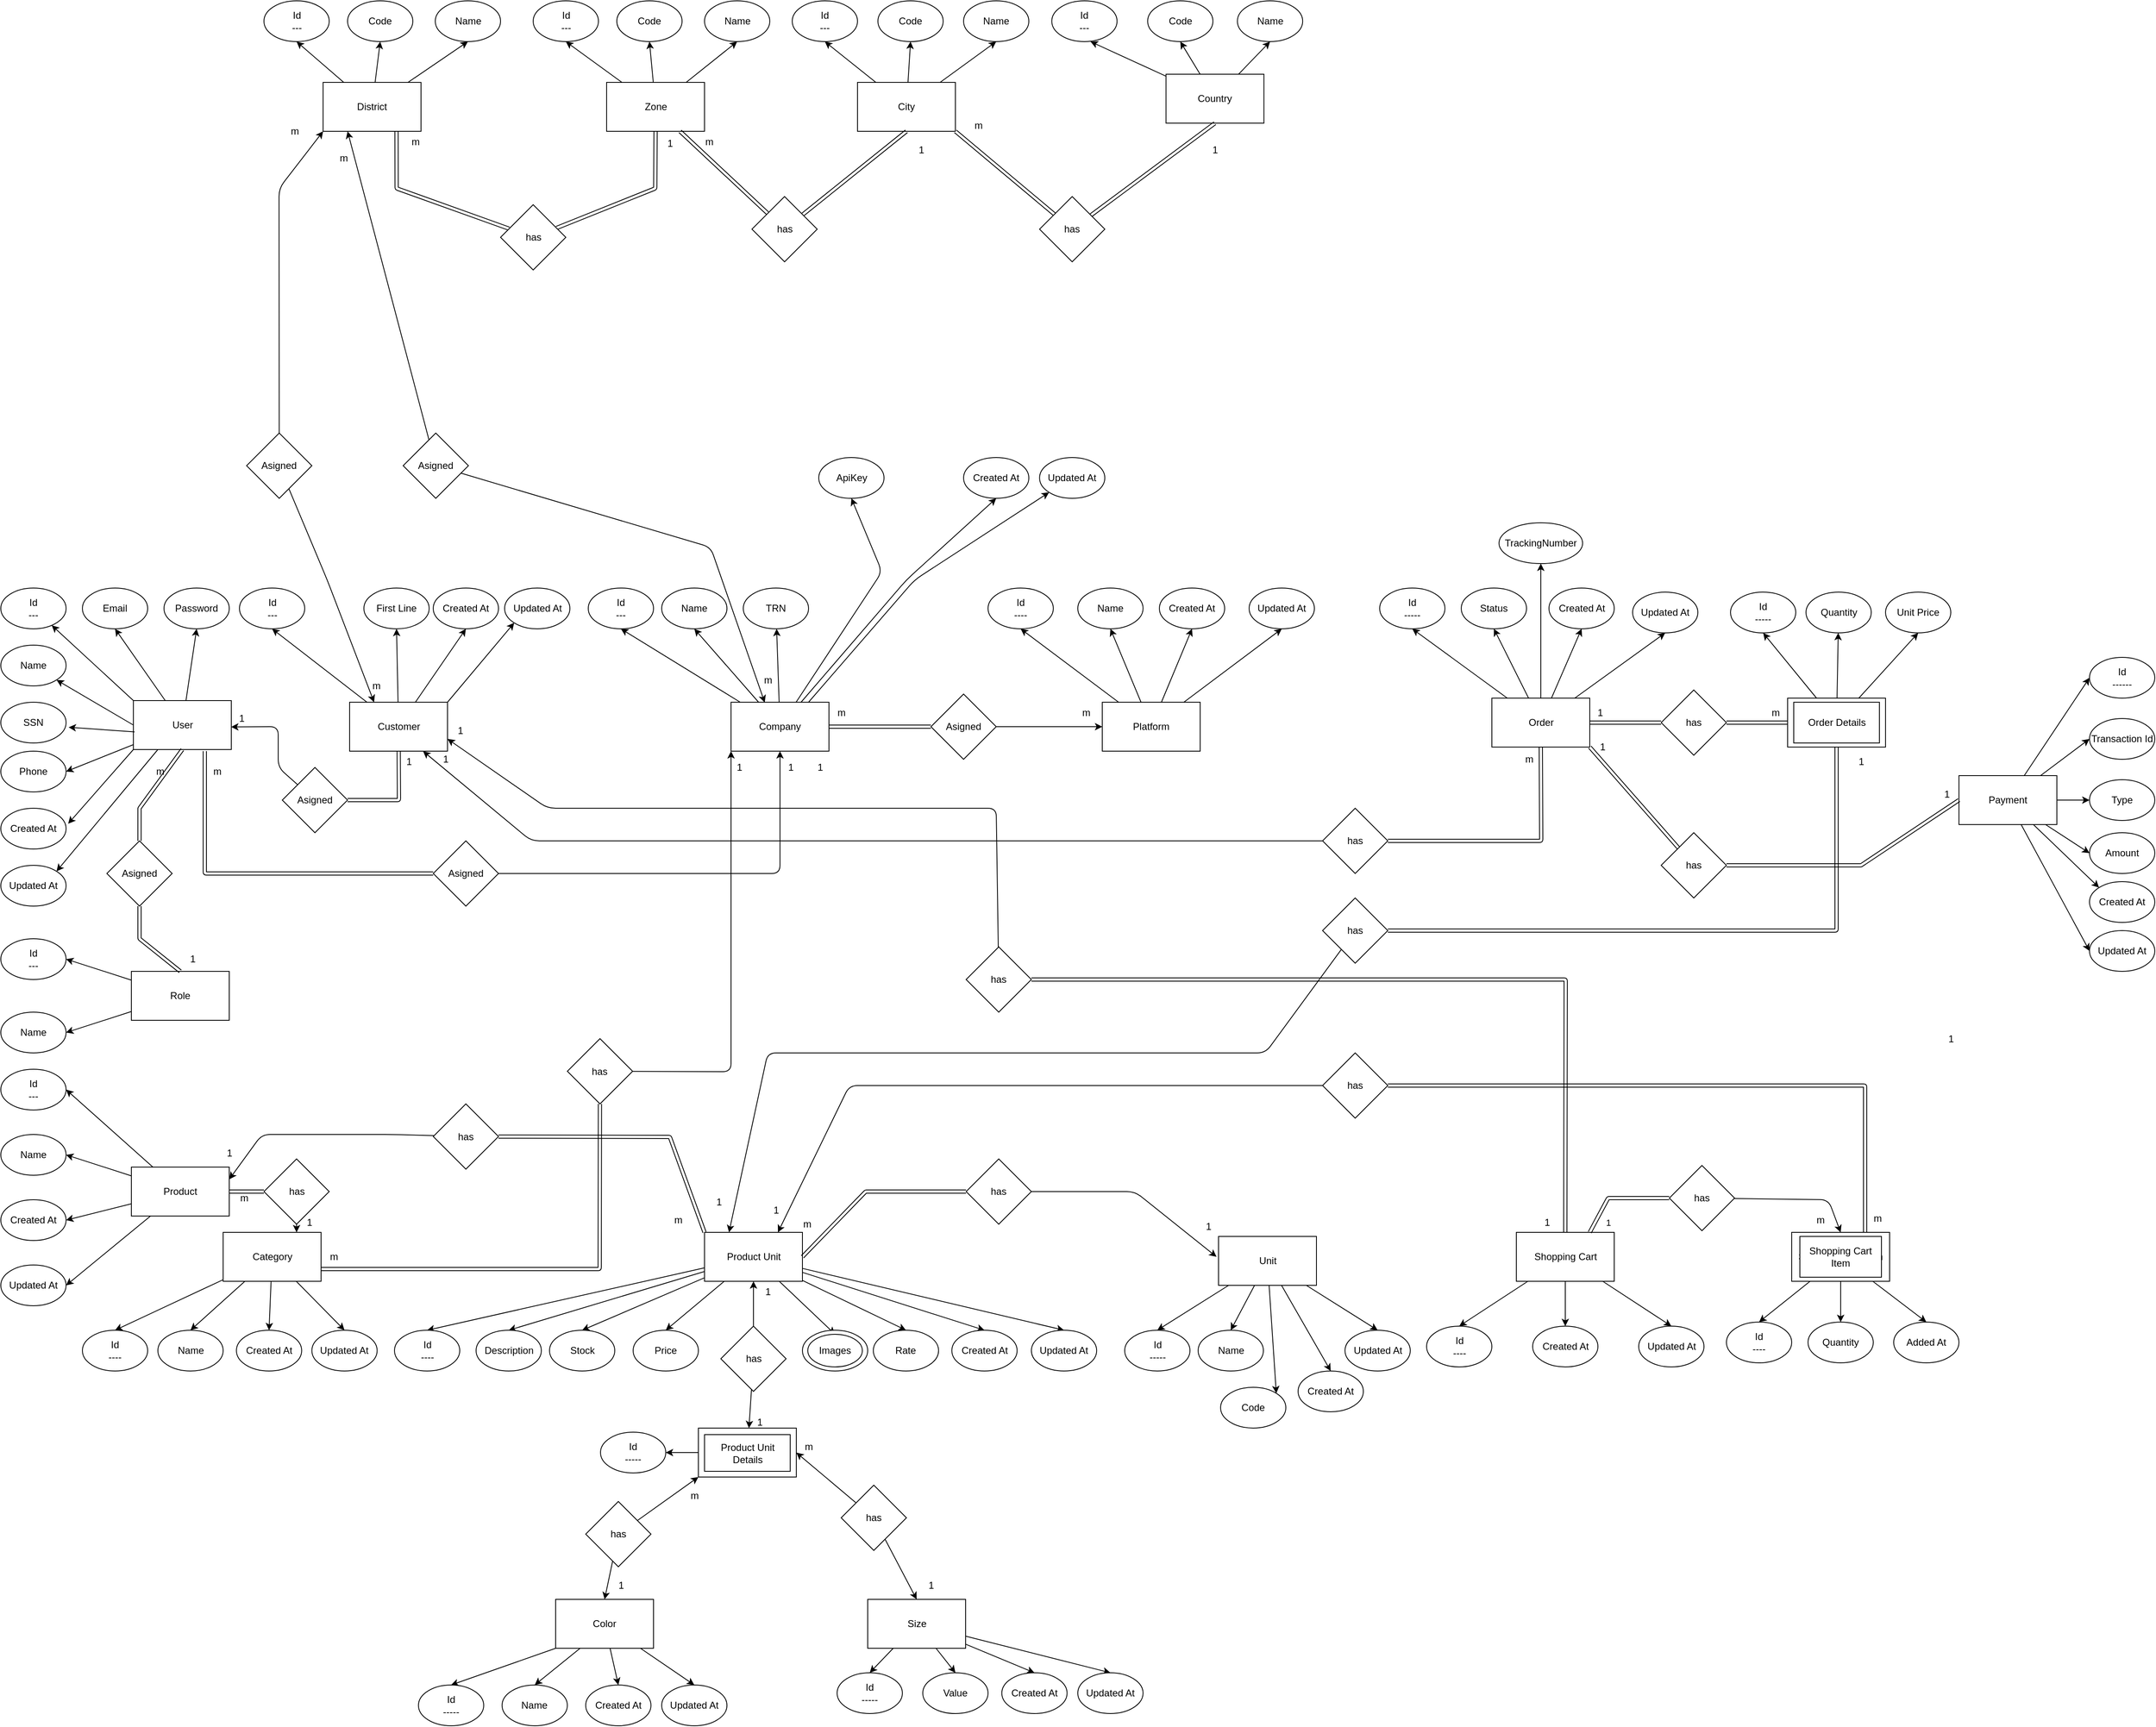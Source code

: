 <mxfile>
    <diagram id="rsH5L2lJACvvkUvCNBuJ" name="Page-1">
        <mxGraphModel dx="835" dy="1569" grid="1" gridSize="10" guides="1" tooltips="1" connect="1" arrows="1" fold="1" page="1" pageScale="1" pageWidth="850" pageHeight="1100" background="#FFFFFF" math="0" shadow="0">
            <root>
                <mxCell id="0"/>
                <mxCell id="1" parent="0"/>
                <mxCell id="32" style="edgeStyle=none;html=1;entryX=0.5;entryY=1;entryDx=0;entryDy=0;" parent="1" source="23" target="27" edge="1">
                    <mxGeometry relative="1" as="geometry"/>
                </mxCell>
                <mxCell id="33" style="edgeStyle=none;html=1;entryX=0.5;entryY=1;entryDx=0;entryDy=0;" parent="1" source="23" target="26" edge="1">
                    <mxGeometry relative="1" as="geometry"/>
                </mxCell>
                <mxCell id="34" style="edgeStyle=none;html=1;exitX=0;exitY=0;exitDx=0;exitDy=0;" parent="1" source="23" target="25" edge="1">
                    <mxGeometry relative="1" as="geometry"/>
                </mxCell>
                <mxCell id="35" style="edgeStyle=none;html=1;exitX=0;exitY=0.5;exitDx=0;exitDy=0;entryX=1;entryY=1;entryDx=0;entryDy=0;" parent="1" source="23" target="24" edge="1">
                    <mxGeometry relative="1" as="geometry"/>
                </mxCell>
                <mxCell id="37" style="edgeStyle=none;html=1;entryX=1;entryY=0.5;entryDx=0;entryDy=0;" parent="1" source="23" target="29" edge="1">
                    <mxGeometry relative="1" as="geometry"/>
                </mxCell>
                <mxCell id="39" style="edgeStyle=none;html=1;exitX=0.25;exitY=1;exitDx=0;exitDy=0;entryX=1;entryY=0;entryDx=0;entryDy=0;" parent="1" source="23" target="31" edge="1">
                    <mxGeometry relative="1" as="geometry"/>
                </mxCell>
                <mxCell id="23" value="User" style="rounded=0;whiteSpace=wrap;html=1;" parent="1" vertex="1">
                    <mxGeometry x="202.5" y="148" width="120" height="60" as="geometry"/>
                </mxCell>
                <mxCell id="24" value="Name" style="ellipse;whiteSpace=wrap;html=1;" parent="1" vertex="1">
                    <mxGeometry x="40" y="80" width="80" height="50" as="geometry"/>
                </mxCell>
                <mxCell id="25" value="Id&lt;br&gt;---" style="ellipse;whiteSpace=wrap;html=1;" parent="1" vertex="1">
                    <mxGeometry x="40" y="10" width="80" height="50" as="geometry"/>
                </mxCell>
                <mxCell id="26" value="Email" style="ellipse;whiteSpace=wrap;html=1;" parent="1" vertex="1">
                    <mxGeometry x="140" y="10" width="80" height="50" as="geometry"/>
                </mxCell>
                <mxCell id="27" value="Password" style="ellipse;whiteSpace=wrap;html=1;" parent="1" vertex="1">
                    <mxGeometry x="240" y="10" width="80" height="50" as="geometry"/>
                </mxCell>
                <mxCell id="28" value="SSN" style="ellipse;whiteSpace=wrap;html=1;" parent="1" vertex="1">
                    <mxGeometry x="40" y="150" width="80" height="50" as="geometry"/>
                </mxCell>
                <mxCell id="29" value="Phone" style="ellipse;whiteSpace=wrap;html=1;" parent="1" vertex="1">
                    <mxGeometry x="40" y="210" width="80" height="50" as="geometry"/>
                </mxCell>
                <mxCell id="30" value="Created At" style="ellipse;whiteSpace=wrap;html=1;" parent="1" vertex="1">
                    <mxGeometry x="40" y="280" width="80" height="50" as="geometry"/>
                </mxCell>
                <mxCell id="31" value="Updated At" style="ellipse;whiteSpace=wrap;html=1;" parent="1" vertex="1">
                    <mxGeometry x="40" y="350" width="80" height="50" as="geometry"/>
                </mxCell>
                <mxCell id="36" style="edgeStyle=none;html=1;entryX=1.039;entryY=0.614;entryDx=0;entryDy=0;entryPerimeter=0;exitX=0.012;exitY=0.64;exitDx=0;exitDy=0;exitPerimeter=0;" parent="1" source="23" target="28" edge="1">
                    <mxGeometry relative="1" as="geometry"/>
                </mxCell>
                <mxCell id="38" style="edgeStyle=none;html=1;exitX=0;exitY=1;exitDx=0;exitDy=0;entryX=1.032;entryY=0.38;entryDx=0;entryDy=0;entryPerimeter=0;" parent="1" source="23" target="30" edge="1">
                    <mxGeometry relative="1" as="geometry"/>
                </mxCell>
                <mxCell id="45" style="edgeStyle=none;html=1;entryX=0.5;entryY=1;entryDx=0;entryDy=0;" parent="1" source="40" target="44" edge="1">
                    <mxGeometry relative="1" as="geometry"/>
                </mxCell>
                <mxCell id="47" style="edgeStyle=none;html=1;entryX=0.5;entryY=1;entryDx=0;entryDy=0;" parent="1" source="40" target="41" edge="1">
                    <mxGeometry relative="1" as="geometry"/>
                </mxCell>
                <mxCell id="48" style="edgeStyle=none;html=1;exitX=1;exitY=0;exitDx=0;exitDy=0;entryX=0;entryY=1;entryDx=0;entryDy=0;" parent="1" source="40" target="42" edge="1">
                    <mxGeometry relative="1" as="geometry"/>
                </mxCell>
                <mxCell id="316" style="edgeStyle=none;html=1;entryX=0.5;entryY=1;entryDx=0;entryDy=0;" parent="1" source="40" target="315" edge="1">
                    <mxGeometry relative="1" as="geometry"/>
                </mxCell>
                <mxCell id="40" value="Customer" style="rounded=0;whiteSpace=wrap;html=1;" parent="1" vertex="1">
                    <mxGeometry x="467.5" y="150" width="120" height="60" as="geometry"/>
                </mxCell>
                <mxCell id="41" value="Created At" style="ellipse;whiteSpace=wrap;html=1;" parent="1" vertex="1">
                    <mxGeometry x="570" y="10" width="80" height="50" as="geometry"/>
                </mxCell>
                <mxCell id="42" value="Updated At" style="ellipse;whiteSpace=wrap;html=1;" parent="1" vertex="1">
                    <mxGeometry x="657.5" y="10" width="80" height="50" as="geometry"/>
                </mxCell>
                <mxCell id="44" value="Id&lt;br&gt;---" style="ellipse;whiteSpace=wrap;html=1;" parent="1" vertex="1">
                    <mxGeometry x="332.5" y="10" width="80" height="50" as="geometry"/>
                </mxCell>
                <mxCell id="56" value="" style="edgeStyle=none;html=1;" parent="1" source="50" target="53" edge="1">
                    <mxGeometry relative="1" as="geometry"/>
                </mxCell>
                <mxCell id="57" style="edgeStyle=none;html=1;entryX=0.5;entryY=1;entryDx=0;entryDy=0;" parent="1" source="50" target="54" edge="1">
                    <mxGeometry relative="1" as="geometry">
                        <Array as="points">
                            <mxPoint x="1150"/>
                        </Array>
                    </mxGeometry>
                </mxCell>
                <mxCell id="58" style="edgeStyle=none;html=1;entryX=0;entryY=1;entryDx=0;entryDy=0;" parent="1" target="55" edge="1">
                    <mxGeometry relative="1" as="geometry">
                        <mxPoint x="1030" y="150" as="sourcePoint"/>
                        <Array as="points">
                            <mxPoint x="1160"/>
                        </Array>
                    </mxGeometry>
                </mxCell>
                <mxCell id="59" style="edgeStyle=none;html=1;entryX=0.5;entryY=1;entryDx=0;entryDy=0;" parent="1" source="50" target="51" edge="1">
                    <mxGeometry relative="1" as="geometry"/>
                </mxCell>
                <mxCell id="60" style="edgeStyle=none;html=1;entryX=0.5;entryY=1;entryDx=0;entryDy=0;" parent="1" source="50" target="52" edge="1">
                    <mxGeometry relative="1" as="geometry"/>
                </mxCell>
                <mxCell id="422" style="edgeStyle=none;html=1;entryX=0.5;entryY=1;entryDx=0;entryDy=0;" edge="1" parent="1" source="50" target="414">
                    <mxGeometry relative="1" as="geometry">
                        <Array as="points">
                            <mxPoint x="1120" y="-10"/>
                        </Array>
                    </mxGeometry>
                </mxCell>
                <mxCell id="50" value="Company" style="rounded=0;whiteSpace=wrap;html=1;" parent="1" vertex="1">
                    <mxGeometry x="935" y="150" width="120" height="60" as="geometry"/>
                </mxCell>
                <mxCell id="51" value="Name" style="ellipse;whiteSpace=wrap;html=1;" parent="1" vertex="1">
                    <mxGeometry x="850" y="10" width="80" height="50" as="geometry"/>
                </mxCell>
                <mxCell id="52" value="Id&lt;br&gt;---" style="ellipse;whiteSpace=wrap;html=1;" parent="1" vertex="1">
                    <mxGeometry x="760" y="10" width="80" height="50" as="geometry"/>
                </mxCell>
                <mxCell id="53" value="TRN" style="ellipse;whiteSpace=wrap;html=1;" parent="1" vertex="1">
                    <mxGeometry x="950" y="10" width="80" height="50" as="geometry"/>
                </mxCell>
                <mxCell id="54" value="Created At" style="ellipse;whiteSpace=wrap;html=1;" parent="1" vertex="1">
                    <mxGeometry x="1220" y="-150" width="80" height="50" as="geometry"/>
                </mxCell>
                <mxCell id="55" value="Updated At" style="ellipse;whiteSpace=wrap;html=1;" parent="1" vertex="1">
                    <mxGeometry x="1313.13" y="-150" width="80" height="50" as="geometry"/>
                </mxCell>
                <mxCell id="66" style="edgeStyle=none;html=1;entryX=1;entryY=0.5;entryDx=0;entryDy=0;" parent="1" source="68" target="70" edge="1">
                    <mxGeometry relative="1" as="geometry"/>
                </mxCell>
                <mxCell id="67" style="edgeStyle=none;html=1;entryX=1;entryY=0.5;entryDx=0;entryDy=0;" parent="1" source="68" target="69" edge="1">
                    <mxGeometry relative="1" as="geometry"/>
                </mxCell>
                <mxCell id="68" value="Role" style="rounded=0;whiteSpace=wrap;html=1;" parent="1" vertex="1">
                    <mxGeometry x="200" y="480" width="120" height="60" as="geometry"/>
                </mxCell>
                <mxCell id="69" value="Id&lt;br&gt;---" style="ellipse;whiteSpace=wrap;html=1;" parent="1" vertex="1">
                    <mxGeometry x="40" y="440" width="80" height="50" as="geometry"/>
                </mxCell>
                <mxCell id="70" value="Name" style="ellipse;whiteSpace=wrap;html=1;" parent="1" vertex="1">
                    <mxGeometry x="40" y="530" width="80" height="50" as="geometry"/>
                </mxCell>
                <mxCell id="76" style="edgeStyle=none;html=1;entryX=0.5;entryY=1;entryDx=0;entryDy=0;" parent="1" source="71" target="73" edge="1">
                    <mxGeometry relative="1" as="geometry"/>
                </mxCell>
                <mxCell id="77" style="edgeStyle=none;html=1;entryX=0.5;entryY=1;entryDx=0;entryDy=0;" parent="1" source="71" target="75" edge="1">
                    <mxGeometry relative="1" as="geometry"/>
                </mxCell>
                <mxCell id="78" style="edgeStyle=none;html=1;entryX=0.5;entryY=1;entryDx=0;entryDy=0;" parent="1" source="71" target="74" edge="1">
                    <mxGeometry relative="1" as="geometry"/>
                </mxCell>
                <mxCell id="79" style="edgeStyle=none;html=1;entryX=0.5;entryY=1;entryDx=0;entryDy=0;" parent="1" source="71" target="72" edge="1">
                    <mxGeometry relative="1" as="geometry"/>
                </mxCell>
                <mxCell id="71" value="Platform" style="rounded=0;whiteSpace=wrap;html=1;" parent="1" vertex="1">
                    <mxGeometry x="1390" y="150" width="120" height="60" as="geometry"/>
                </mxCell>
                <mxCell id="72" value="Id&lt;br&gt;----" style="ellipse;whiteSpace=wrap;html=1;" parent="1" vertex="1">
                    <mxGeometry x="1250" y="10" width="80" height="50" as="geometry"/>
                </mxCell>
                <mxCell id="73" value="Name" style="ellipse;whiteSpace=wrap;html=1;" parent="1" vertex="1">
                    <mxGeometry x="1360" y="10" width="80" height="50" as="geometry"/>
                </mxCell>
                <mxCell id="74" value="Updated At" style="ellipse;whiteSpace=wrap;html=1;" parent="1" vertex="1">
                    <mxGeometry x="1570" y="10" width="80" height="50" as="geometry"/>
                </mxCell>
                <mxCell id="75" value="Created At" style="ellipse;whiteSpace=wrap;html=1;" parent="1" vertex="1">
                    <mxGeometry x="1460" y="10" width="80" height="50" as="geometry"/>
                </mxCell>
                <mxCell id="85" style="edgeStyle=none;html=1;entryX=1;entryY=0.5;entryDx=0;entryDy=0;" parent="1" source="80" target="82" edge="1">
                    <mxGeometry relative="1" as="geometry"/>
                </mxCell>
                <mxCell id="86" style="edgeStyle=none;html=1;entryX=1;entryY=0.5;entryDx=0;entryDy=0;" parent="1" source="80" target="83" edge="1">
                    <mxGeometry relative="1" as="geometry"/>
                </mxCell>
                <mxCell id="87" style="edgeStyle=none;html=1;entryX=1;entryY=0.5;entryDx=0;entryDy=0;" parent="1" source="80" target="84" edge="1">
                    <mxGeometry relative="1" as="geometry"/>
                </mxCell>
                <mxCell id="88" style="edgeStyle=none;html=1;entryX=1;entryY=0.5;entryDx=0;entryDy=0;" parent="1" source="80" target="81" edge="1">
                    <mxGeometry relative="1" as="geometry"/>
                </mxCell>
                <mxCell id="80" value="Product" style="rounded=0;whiteSpace=wrap;html=1;" parent="1" vertex="1">
                    <mxGeometry x="200" y="720" width="120" height="60" as="geometry"/>
                </mxCell>
                <mxCell id="81" value="Id&lt;br&gt;---" style="ellipse;whiteSpace=wrap;html=1;" parent="1" vertex="1">
                    <mxGeometry x="40" y="600" width="80" height="50" as="geometry"/>
                </mxCell>
                <mxCell id="82" value="Name" style="ellipse;whiteSpace=wrap;html=1;" parent="1" vertex="1">
                    <mxGeometry x="40" y="680" width="80" height="50" as="geometry"/>
                </mxCell>
                <mxCell id="83" value="Created At" style="ellipse;whiteSpace=wrap;html=1;" parent="1" vertex="1">
                    <mxGeometry x="40" y="760" width="80" height="50" as="geometry"/>
                </mxCell>
                <mxCell id="84" value="Updated At" style="ellipse;whiteSpace=wrap;html=1;" parent="1" vertex="1">
                    <mxGeometry x="40" y="840" width="80" height="50" as="geometry"/>
                </mxCell>
                <mxCell id="102" style="edgeStyle=none;html=1;entryX=0.5;entryY=0;entryDx=0;entryDy=0;" parent="1" source="89" target="100" edge="1">
                    <mxGeometry relative="1" as="geometry"/>
                </mxCell>
                <mxCell id="103" style="edgeStyle=none;html=1;entryX=0.5;entryY=0;entryDx=0;entryDy=0;" parent="1" source="89" target="99" edge="1">
                    <mxGeometry relative="1" as="geometry"/>
                </mxCell>
                <mxCell id="104" style="edgeStyle=none;html=1;entryX=0.5;entryY=0;entryDx=0;entryDy=0;" parent="1" source="89" target="94" edge="1">
                    <mxGeometry relative="1" as="geometry"/>
                </mxCell>
                <mxCell id="105" style="edgeStyle=none;html=1;entryX=0.5;entryY=0;entryDx=0;entryDy=0;" parent="1" source="89" target="95" edge="1">
                    <mxGeometry relative="1" as="geometry"/>
                </mxCell>
                <mxCell id="106" style="edgeStyle=none;html=1;entryX=0.5;entryY=0;entryDx=0;entryDy=0;" parent="1" source="89" target="91" edge="1">
                    <mxGeometry relative="1" as="geometry"/>
                </mxCell>
                <mxCell id="107" style="edgeStyle=none;html=1;entryX=0.5;entryY=0;entryDx=0;entryDy=0;" parent="1" source="89" target="90" edge="1">
                    <mxGeometry relative="1" as="geometry"/>
                </mxCell>
                <mxCell id="108" style="edgeStyle=none;html=1;entryX=0.5;entryY=0;entryDx=0;entryDy=0;" parent="1" source="89" target="93" edge="1">
                    <mxGeometry relative="1" as="geometry"/>
                </mxCell>
                <mxCell id="109" style="edgeStyle=none;html=1;entryX=0.5;entryY=0;entryDx=0;entryDy=0;" parent="1" source="89" target="92" edge="1">
                    <mxGeometry relative="1" as="geometry"/>
                </mxCell>
                <mxCell id="89" value="Product Unit" style="rounded=0;whiteSpace=wrap;html=1;" parent="1" vertex="1">
                    <mxGeometry x="902.5" y="800" width="120" height="60" as="geometry"/>
                </mxCell>
                <mxCell id="90" value="Stock" style="ellipse;whiteSpace=wrap;html=1;" parent="1" vertex="1">
                    <mxGeometry x="712.5" y="920" width="80" height="50" as="geometry"/>
                </mxCell>
                <mxCell id="91" value="Price" style="ellipse;whiteSpace=wrap;html=1;" parent="1" vertex="1">
                    <mxGeometry x="815" y="920" width="80" height="50" as="geometry"/>
                </mxCell>
                <mxCell id="92" value="Id&lt;br&gt;----" style="ellipse;whiteSpace=wrap;html=1;" parent="1" vertex="1">
                    <mxGeometry x="522.5" y="920" width="80" height="50" as="geometry"/>
                </mxCell>
                <mxCell id="93" value="Description" style="ellipse;whiteSpace=wrap;html=1;" parent="1" vertex="1">
                    <mxGeometry x="622.5" y="920" width="80" height="50" as="geometry"/>
                </mxCell>
                <mxCell id="94" value="Created At" style="ellipse;whiteSpace=wrap;html=1;" parent="1" vertex="1">
                    <mxGeometry x="1205.63" y="920" width="80" height="50" as="geometry"/>
                </mxCell>
                <mxCell id="95" value="Updated At" style="ellipse;whiteSpace=wrap;html=1;" parent="1" vertex="1">
                    <mxGeometry x="1303.13" y="920" width="80" height="50" as="geometry"/>
                </mxCell>
                <mxCell id="97" value="" style="ellipse;whiteSpace=wrap;html=1;" parent="1" vertex="1">
                    <mxGeometry x="1022.5" y="920" width="80" height="50" as="geometry"/>
                </mxCell>
                <mxCell id="99" value="Rate" style="ellipse;whiteSpace=wrap;html=1;" parent="1" vertex="1">
                    <mxGeometry x="1109.38" y="920" width="80" height="50" as="geometry"/>
                </mxCell>
                <mxCell id="100" value="Images" style="ellipse;whiteSpace=wrap;html=1;" parent="1" vertex="1">
                    <mxGeometry x="1029.06" y="925" width="66.88" height="40" as="geometry"/>
                </mxCell>
                <mxCell id="115" style="edgeStyle=none;html=1;entryX=0.5;entryY=0;entryDx=0;entryDy=0;" parent="1" source="110" target="112" edge="1">
                    <mxGeometry relative="1" as="geometry"/>
                </mxCell>
                <mxCell id="116" style="edgeStyle=none;html=1;entryX=0.5;entryY=0;entryDx=0;entryDy=0;" parent="1" source="110" target="113" edge="1">
                    <mxGeometry relative="1" as="geometry"/>
                </mxCell>
                <mxCell id="117" style="edgeStyle=none;html=1;entryX=0.5;entryY=0;entryDx=0;entryDy=0;" parent="1" source="110" target="114" edge="1">
                    <mxGeometry relative="1" as="geometry"/>
                </mxCell>
                <mxCell id="118" style="edgeStyle=none;html=1;entryX=0.5;entryY=0;entryDx=0;entryDy=0;" parent="1" source="110" target="111" edge="1">
                    <mxGeometry relative="1" as="geometry"/>
                </mxCell>
                <mxCell id="332" style="edgeStyle=none;html=1;entryX=1;entryY=0;entryDx=0;entryDy=0;" parent="1" source="110" target="331" edge="1">
                    <mxGeometry relative="1" as="geometry"/>
                </mxCell>
                <mxCell id="110" value="Unit" style="rounded=0;whiteSpace=wrap;html=1;" parent="1" vertex="1">
                    <mxGeometry x="1532.5" y="805" width="120" height="60" as="geometry"/>
                </mxCell>
                <mxCell id="111" value="Id&lt;br&gt;-----" style="ellipse;whiteSpace=wrap;html=1;" parent="1" vertex="1">
                    <mxGeometry x="1417.5" y="920" width="80" height="50" as="geometry"/>
                </mxCell>
                <mxCell id="112" value="Name" style="ellipse;whiteSpace=wrap;html=1;" parent="1" vertex="1">
                    <mxGeometry x="1507.5" y="920" width="80" height="50" as="geometry"/>
                </mxCell>
                <mxCell id="113" value="Created At" style="ellipse;whiteSpace=wrap;html=1;" parent="1" vertex="1">
                    <mxGeometry x="1630" y="970" width="80" height="50" as="geometry"/>
                </mxCell>
                <mxCell id="114" value="Updated At" style="ellipse;whiteSpace=wrap;html=1;" parent="1" vertex="1">
                    <mxGeometry x="1687.5" y="920" width="80" height="50" as="geometry"/>
                </mxCell>
                <mxCell id="124" style="edgeStyle=none;html=1;" parent="1" source="119" target="121" edge="1">
                    <mxGeometry relative="1" as="geometry"/>
                </mxCell>
                <mxCell id="125" style="edgeStyle=none;html=1;entryX=0.5;entryY=0;entryDx=0;entryDy=0;" parent="1" source="119" target="122" edge="1">
                    <mxGeometry relative="1" as="geometry"/>
                </mxCell>
                <mxCell id="126" style="edgeStyle=none;html=1;entryX=0.5;entryY=0;entryDx=0;entryDy=0;" parent="1" source="119" target="120" edge="1">
                    <mxGeometry relative="1" as="geometry"/>
                </mxCell>
                <mxCell id="119" value="Shopping Cart" style="rounded=0;whiteSpace=wrap;html=1;" parent="1" vertex="1">
                    <mxGeometry x="1897.5" y="800" width="120" height="60" as="geometry"/>
                </mxCell>
                <mxCell id="120" value="Id&lt;br&gt;----" style="ellipse;whiteSpace=wrap;html=1;" parent="1" vertex="1">
                    <mxGeometry x="1787.5" y="915" width="80" height="50" as="geometry"/>
                </mxCell>
                <mxCell id="121" value="Created At" style="ellipse;whiteSpace=wrap;html=1;" parent="1" vertex="1">
                    <mxGeometry x="1917.5" y="915" width="80" height="50" as="geometry"/>
                </mxCell>
                <mxCell id="122" value="Updated At" style="ellipse;whiteSpace=wrap;html=1;" parent="1" vertex="1">
                    <mxGeometry x="2047.5" y="915" width="80" height="50" as="geometry"/>
                </mxCell>
                <mxCell id="132" style="edgeStyle=none;html=1;entryX=0.5;entryY=0;entryDx=0;entryDy=0;" parent="1" source="127" target="130" edge="1">
                    <mxGeometry relative="1" as="geometry"/>
                </mxCell>
                <mxCell id="133" style="edgeStyle=none;html=1;entryX=0.5;entryY=0;entryDx=0;entryDy=0;" parent="1" source="127" target="131" edge="1">
                    <mxGeometry relative="1" as="geometry"/>
                </mxCell>
                <mxCell id="134" style="edgeStyle=none;html=1;entryX=0.5;entryY=0;entryDx=0;entryDy=0;" parent="1" source="127" target="129" edge="1">
                    <mxGeometry relative="1" as="geometry"/>
                </mxCell>
                <mxCell id="127" value="Shopping Cart Item" style="rounded=0;whiteSpace=wrap;html=1;" parent="1" vertex="1">
                    <mxGeometry x="2235" y="800" width="120" height="60" as="geometry"/>
                </mxCell>
                <mxCell id="129" value="Id&lt;br&gt;----" style="ellipse;whiteSpace=wrap;html=1;" parent="1" vertex="1">
                    <mxGeometry x="2155" y="910" width="80" height="50" as="geometry"/>
                </mxCell>
                <mxCell id="130" value="Quantity" style="ellipse;whiteSpace=wrap;html=1;" parent="1" vertex="1">
                    <mxGeometry x="2255" y="910" width="80" height="50" as="geometry"/>
                </mxCell>
                <mxCell id="131" value="Added At" style="ellipse;whiteSpace=wrap;html=1;" parent="1" vertex="1">
                    <mxGeometry x="2360" y="910" width="80" height="50" as="geometry"/>
                </mxCell>
                <mxCell id="166" style="edgeStyle=none;html=1;entryX=0.5;entryY=1;entryDx=0;entryDy=0;" parent="1" source="135" target="162" edge="1">
                    <mxGeometry relative="1" as="geometry"/>
                </mxCell>
                <mxCell id="167" style="edgeStyle=none;html=1;entryX=0.5;entryY=1;entryDx=0;entryDy=0;" parent="1" source="135" target="163" edge="1">
                    <mxGeometry relative="1" as="geometry"/>
                </mxCell>
                <mxCell id="168" style="edgeStyle=none;html=1;entryX=0.5;entryY=1;entryDx=0;entryDy=0;" parent="1" source="135" target="164" edge="1">
                    <mxGeometry relative="1" as="geometry"/>
                </mxCell>
                <mxCell id="169" style="edgeStyle=none;html=1;entryX=0.5;entryY=1;entryDx=0;entryDy=0;" parent="1" source="135" target="165" edge="1">
                    <mxGeometry relative="1" as="geometry"/>
                </mxCell>
                <mxCell id="403" style="edgeStyle=none;html=1;" parent="1" source="135" target="402" edge="1">
                    <mxGeometry relative="1" as="geometry"/>
                </mxCell>
                <mxCell id="135" value="Order" style="rounded=0;whiteSpace=wrap;html=1;" parent="1" vertex="1">
                    <mxGeometry x="1867.5" y="145" width="120" height="60" as="geometry"/>
                </mxCell>
                <mxCell id="171" style="edgeStyle=none;html=1;entryX=0.5;entryY=1;entryDx=0;entryDy=0;" parent="1" source="136" target="170" edge="1">
                    <mxGeometry relative="1" as="geometry"/>
                </mxCell>
                <mxCell id="319" style="edgeStyle=none;html=1;" parent="1" source="136" target="317" edge="1">
                    <mxGeometry relative="1" as="geometry"/>
                </mxCell>
                <mxCell id="320" style="edgeStyle=none;html=1;entryX=0.5;entryY=1;entryDx=0;entryDy=0;" parent="1" source="136" target="318" edge="1">
                    <mxGeometry relative="1" as="geometry"/>
                </mxCell>
                <mxCell id="136" value="Order Details" style="rounded=0;whiteSpace=wrap;html=1;" parent="1" vertex="1">
                    <mxGeometry x="2230" y="145" width="120" height="60" as="geometry"/>
                </mxCell>
                <mxCell id="156" style="edgeStyle=none;html=1;" parent="1" source="137" target="151" edge="1">
                    <mxGeometry relative="1" as="geometry"/>
                </mxCell>
                <mxCell id="157" style="edgeStyle=none;html=1;entryX=0;entryY=0.5;entryDx=0;entryDy=0;" parent="1" source="137" target="152" edge="1">
                    <mxGeometry relative="1" as="geometry"/>
                </mxCell>
                <mxCell id="158" style="edgeStyle=none;html=1;entryX=0;entryY=0;entryDx=0;entryDy=0;" parent="1" source="137" target="153" edge="1">
                    <mxGeometry relative="1" as="geometry"/>
                </mxCell>
                <mxCell id="159" style="edgeStyle=none;html=1;entryX=0;entryY=0.5;entryDx=0;entryDy=0;" parent="1" source="137" target="154" edge="1">
                    <mxGeometry relative="1" as="geometry"/>
                </mxCell>
                <mxCell id="160" style="edgeStyle=none;html=1;entryX=0;entryY=0.5;entryDx=0;entryDy=0;" parent="1" source="137" target="150" edge="1">
                    <mxGeometry relative="1" as="geometry"/>
                </mxCell>
                <mxCell id="161" style="edgeStyle=none;html=1;entryX=0;entryY=0.5;entryDx=0;entryDy=0;" parent="1" source="137" target="155" edge="1">
                    <mxGeometry relative="1" as="geometry"/>
                </mxCell>
                <mxCell id="137" value="Payment" style="rounded=0;whiteSpace=wrap;html=1;" parent="1" vertex="1">
                    <mxGeometry x="2440" y="240" width="120" height="60" as="geometry"/>
                </mxCell>
                <mxCell id="150" value="Transaction Id" style="ellipse;whiteSpace=wrap;html=1;" parent="1" vertex="1">
                    <mxGeometry x="2600" y="170" width="80" height="50" as="geometry"/>
                </mxCell>
                <mxCell id="151" value="Type" style="ellipse;whiteSpace=wrap;html=1;" parent="1" vertex="1">
                    <mxGeometry x="2600" y="245" width="80" height="50" as="geometry"/>
                </mxCell>
                <mxCell id="152" value="Amount" style="ellipse;whiteSpace=wrap;html=1;" parent="1" vertex="1">
                    <mxGeometry x="2600" y="310" width="80" height="50" as="geometry"/>
                </mxCell>
                <mxCell id="153" value="Created At" style="ellipse;whiteSpace=wrap;html=1;" parent="1" vertex="1">
                    <mxGeometry x="2600" y="370" width="80" height="50" as="geometry"/>
                </mxCell>
                <mxCell id="154" value="Updated At" style="ellipse;whiteSpace=wrap;html=1;" parent="1" vertex="1">
                    <mxGeometry x="2600" y="430" width="80" height="50" as="geometry"/>
                </mxCell>
                <mxCell id="155" value="Id&lt;br&gt;------" style="ellipse;whiteSpace=wrap;html=1;" parent="1" vertex="1">
                    <mxGeometry x="2600" y="95" width="80" height="50" as="geometry"/>
                </mxCell>
                <mxCell id="162" value="Id&lt;br&gt;-----" style="ellipse;whiteSpace=wrap;html=1;" parent="1" vertex="1">
                    <mxGeometry x="1730" y="10" width="80" height="50" as="geometry"/>
                </mxCell>
                <mxCell id="163" value="Status" style="ellipse;whiteSpace=wrap;html=1;" parent="1" vertex="1">
                    <mxGeometry x="1830" y="10" width="80" height="50" as="geometry"/>
                </mxCell>
                <mxCell id="164" value="Created At" style="ellipse;whiteSpace=wrap;html=1;" parent="1" vertex="1">
                    <mxGeometry x="1937.5" y="10" width="80" height="50" as="geometry"/>
                </mxCell>
                <mxCell id="165" value="Updated At" style="ellipse;whiteSpace=wrap;html=1;" parent="1" vertex="1">
                    <mxGeometry x="2040" y="15" width="80" height="50" as="geometry"/>
                </mxCell>
                <mxCell id="170" value="Id&lt;br&gt;-----" style="ellipse;whiteSpace=wrap;html=1;" parent="1" vertex="1">
                    <mxGeometry x="2160" y="15" width="80" height="50" as="geometry"/>
                </mxCell>
                <mxCell id="173" style="edgeStyle=none;html=1;entryX=0.5;entryY=1;entryDx=0;entryDy=0;" parent="1" source="172" target="50" edge="1">
                    <mxGeometry relative="1" as="geometry">
                        <Array as="points">
                            <mxPoint x="995" y="360"/>
                        </Array>
                    </mxGeometry>
                </mxCell>
                <mxCell id="174" style="edgeStyle=none;html=1;shape=link;" parent="1" source="172" edge="1">
                    <mxGeometry relative="1" as="geometry">
                        <mxPoint x="290" y="210" as="targetPoint"/>
                        <Array as="points">
                            <mxPoint x="290" y="360"/>
                        </Array>
                    </mxGeometry>
                </mxCell>
                <mxCell id="172" value="Asigned" style="rhombus;whiteSpace=wrap;html=1;" parent="1" vertex="1">
                    <mxGeometry x="570" y="320" width="80" height="80" as="geometry"/>
                </mxCell>
                <mxCell id="175" value="m" style="text;html=1;align=center;verticalAlign=middle;resizable=0;points=[];autosize=1;strokeColor=none;fillColor=none;" parent="1" vertex="1">
                    <mxGeometry x="290" y="220" width="30" height="30" as="geometry"/>
                </mxCell>
                <mxCell id="176" value="1" style="text;html=1;align=center;verticalAlign=middle;resizable=0;points=[];autosize=1;strokeColor=none;fillColor=none;" parent="1" vertex="1">
                    <mxGeometry x="992.5" y="215" width="30" height="30" as="geometry"/>
                </mxCell>
                <mxCell id="181" style="edgeStyle=none;html=1;entryX=0.5;entryY=1;entryDx=0;entryDy=0;shape=link;" parent="1" source="179" target="23" edge="1">
                    <mxGeometry relative="1" as="geometry">
                        <Array as="points">
                            <mxPoint x="210" y="280"/>
                        </Array>
                    </mxGeometry>
                </mxCell>
                <mxCell id="179" value="Asigned" style="rhombus;whiteSpace=wrap;html=1;" parent="1" vertex="1">
                    <mxGeometry x="170" y="320" width="80" height="80" as="geometry"/>
                </mxCell>
                <mxCell id="182" style="edgeStyle=none;html=1;entryX=0.5;entryY=0;entryDx=0;entryDy=0;shape=link;" parent="1" source="179" target="68" edge="1">
                    <mxGeometry relative="1" as="geometry">
                        <Array as="points">
                            <mxPoint x="210" y="440"/>
                        </Array>
                    </mxGeometry>
                </mxCell>
                <mxCell id="183" value="m" style="text;html=1;align=center;verticalAlign=middle;resizable=0;points=[];autosize=1;strokeColor=none;fillColor=none;" parent="1" vertex="1">
                    <mxGeometry x="220" y="220" width="30" height="30" as="geometry"/>
                </mxCell>
                <mxCell id="184" value="1" style="text;html=1;align=center;verticalAlign=middle;resizable=0;points=[];autosize=1;strokeColor=none;fillColor=none;" parent="1" vertex="1">
                    <mxGeometry x="260" y="450" width="30" height="30" as="geometry"/>
                </mxCell>
                <mxCell id="186" style="edgeStyle=none;html=1;entryX=1;entryY=0.5;entryDx=0;entryDy=0;shape=link;" parent="1" source="185" target="50" edge="1">
                    <mxGeometry relative="1" as="geometry"/>
                </mxCell>
                <mxCell id="187" style="edgeStyle=none;html=1;entryX=0;entryY=0.5;entryDx=0;entryDy=0;" parent="1" source="185" target="71" edge="1">
                    <mxGeometry relative="1" as="geometry"/>
                </mxCell>
                <mxCell id="185" value="Asigned" style="rhombus;whiteSpace=wrap;html=1;" parent="1" vertex="1">
                    <mxGeometry x="1180" y="140" width="80" height="80" as="geometry"/>
                </mxCell>
                <mxCell id="188" value="m" style="text;html=1;align=center;verticalAlign=middle;resizable=0;points=[];autosize=1;strokeColor=none;fillColor=none;" parent="1" vertex="1">
                    <mxGeometry x="1055" y="148" width="30" height="30" as="geometry"/>
                </mxCell>
                <mxCell id="189" value="m" style="text;html=1;align=center;verticalAlign=middle;resizable=0;points=[];autosize=1;strokeColor=none;fillColor=none;" parent="1" vertex="1">
                    <mxGeometry x="1355" y="148" width="30" height="30" as="geometry"/>
                </mxCell>
                <mxCell id="193" value="1" style="text;html=1;align=center;verticalAlign=middle;resizable=0;points=[];autosize=1;strokeColor=none;fillColor=none;" parent="1" vertex="1">
                    <mxGeometry x="1029.06" y="215" width="30" height="30" as="geometry"/>
                </mxCell>
                <mxCell id="201" style="edgeStyle=none;html=1;entryX=0.5;entryY=0;entryDx=0;entryDy=0;" parent="1" source="195" target="196" edge="1">
                    <mxGeometry relative="1" as="geometry"/>
                </mxCell>
                <mxCell id="202" style="edgeStyle=none;html=1;entryX=0.5;entryY=0;entryDx=0;entryDy=0;" parent="1" source="195" target="197" edge="1">
                    <mxGeometry relative="1" as="geometry"/>
                </mxCell>
                <mxCell id="204" style="edgeStyle=none;html=1;entryX=0.5;entryY=0;entryDx=0;entryDy=0;" parent="1" source="195" target="199" edge="1">
                    <mxGeometry relative="1" as="geometry"/>
                </mxCell>
                <mxCell id="205" style="edgeStyle=none;html=1;entryX=0.5;entryY=0;entryDx=0;entryDy=0;" parent="1" source="195" target="200" edge="1">
                    <mxGeometry relative="1" as="geometry"/>
                </mxCell>
                <mxCell id="195" value="Category" style="rounded=0;whiteSpace=wrap;html=1;" parent="1" vertex="1">
                    <mxGeometry x="312.5" y="800" width="120" height="60" as="geometry"/>
                </mxCell>
                <mxCell id="196" value="Id&lt;br&gt;----" style="ellipse;whiteSpace=wrap;html=1;" parent="1" vertex="1">
                    <mxGeometry x="140" y="920" width="80" height="50" as="geometry"/>
                </mxCell>
                <mxCell id="197" value="Name" style="ellipse;whiteSpace=wrap;html=1;" parent="1" vertex="1">
                    <mxGeometry x="232.5" y="920" width="80" height="50" as="geometry"/>
                </mxCell>
                <mxCell id="199" value="Created At" style="ellipse;whiteSpace=wrap;html=1;" parent="1" vertex="1">
                    <mxGeometry x="328.75" y="920" width="80" height="50" as="geometry"/>
                </mxCell>
                <mxCell id="200" value="Updated At" style="ellipse;whiteSpace=wrap;html=1;" parent="1" vertex="1">
                    <mxGeometry x="421.25" y="920" width="80" height="50" as="geometry"/>
                </mxCell>
                <mxCell id="207" style="edgeStyle=none;html=1;entryX=1;entryY=0.5;entryDx=0;entryDy=0;shape=link;" parent="1" source="206" target="80" edge="1">
                    <mxGeometry relative="1" as="geometry"/>
                </mxCell>
                <mxCell id="208" style="edgeStyle=none;html=1;entryX=0.75;entryY=0;entryDx=0;entryDy=0;" parent="1" source="206" target="195" edge="1">
                    <mxGeometry relative="1" as="geometry"/>
                </mxCell>
                <mxCell id="206" value="has" style="rhombus;whiteSpace=wrap;html=1;" parent="1" vertex="1">
                    <mxGeometry x="362.5" y="710" width="80" height="80" as="geometry"/>
                </mxCell>
                <mxCell id="209" value="m" style="text;html=1;align=center;verticalAlign=middle;resizable=0;points=[];autosize=1;strokeColor=none;fillColor=none;" parent="1" vertex="1">
                    <mxGeometry x="322.5" y="742.5" width="30" height="30" as="geometry"/>
                </mxCell>
                <mxCell id="210" value="1" style="text;html=1;align=center;verticalAlign=middle;resizable=0;points=[];autosize=1;strokeColor=none;fillColor=none;" parent="1" vertex="1">
                    <mxGeometry x="402.5" y="772.5" width="30" height="30" as="geometry"/>
                </mxCell>
                <mxCell id="212" style="edgeStyle=none;html=1;entryX=0;entryY=0;entryDx=0;entryDy=0;shape=link;" parent="1" source="211" target="89" edge="1">
                    <mxGeometry relative="1" as="geometry">
                        <Array as="points">
                            <mxPoint x="860" y="683"/>
                        </Array>
                    </mxGeometry>
                </mxCell>
                <mxCell id="213" style="edgeStyle=none;html=1;entryX=1;entryY=0.25;entryDx=0;entryDy=0;" parent="1" source="211" target="80" edge="1">
                    <mxGeometry relative="1" as="geometry">
                        <Array as="points">
                            <mxPoint x="520" y="680"/>
                            <mxPoint x="450" y="680"/>
                            <mxPoint x="360" y="680"/>
                        </Array>
                    </mxGeometry>
                </mxCell>
                <mxCell id="211" value="has" style="rhombus;whiteSpace=wrap;html=1;" parent="1" vertex="1">
                    <mxGeometry x="570" y="642.5" width="80" height="80" as="geometry"/>
                </mxCell>
                <mxCell id="214" value="1" style="text;html=1;align=center;verticalAlign=middle;resizable=0;points=[];autosize=1;strokeColor=none;fillColor=none;" parent="1" vertex="1">
                    <mxGeometry x="305" y="688" width="30" height="30" as="geometry"/>
                </mxCell>
                <mxCell id="215" value="m" style="text;html=1;align=center;verticalAlign=middle;resizable=0;points=[];autosize=1;strokeColor=none;fillColor=none;" parent="1" vertex="1">
                    <mxGeometry x="855" y="770" width="30" height="30" as="geometry"/>
                </mxCell>
                <mxCell id="217" style="edgeStyle=none;html=1;entryX=1;entryY=0.5;entryDx=0;entryDy=0;shape=link;" parent="1" source="216" target="89" edge="1">
                    <mxGeometry relative="1" as="geometry">
                        <Array as="points">
                            <mxPoint x="1100" y="750"/>
                        </Array>
                    </mxGeometry>
                </mxCell>
                <mxCell id="218" style="edgeStyle=none;html=1;" parent="1" source="216" edge="1">
                    <mxGeometry relative="1" as="geometry">
                        <mxPoint x="1530" y="830" as="targetPoint"/>
                        <Array as="points">
                            <mxPoint x="1430" y="750"/>
                        </Array>
                    </mxGeometry>
                </mxCell>
                <mxCell id="216" value="has" style="rhombus;whiteSpace=wrap;html=1;" parent="1" vertex="1">
                    <mxGeometry x="1223.13" y="710" width="80" height="80" as="geometry"/>
                </mxCell>
                <mxCell id="219" value="1" style="text;html=1;align=center;verticalAlign=middle;resizable=0;points=[];autosize=1;strokeColor=none;fillColor=none;" parent="1" vertex="1">
                    <mxGeometry x="1505" y="778" width="30" height="30" as="geometry"/>
                </mxCell>
                <mxCell id="220" value="m" style="text;html=1;align=center;verticalAlign=middle;resizable=0;points=[];autosize=1;strokeColor=none;fillColor=none;" parent="1" vertex="1">
                    <mxGeometry x="1012.5" y="775" width="30" height="30" as="geometry"/>
                </mxCell>
                <mxCell id="222" value="" style="edgeStyle=none;html=1;shape=link;" parent="1" source="221" target="40" edge="1">
                    <mxGeometry relative="1" as="geometry">
                        <Array as="points">
                            <mxPoint x="528" y="270"/>
                        </Array>
                    </mxGeometry>
                </mxCell>
                <mxCell id="223" value="" style="edgeStyle=none;html=1;entryX=0.998;entryY=0.538;entryDx=0;entryDy=0;entryPerimeter=0;" parent="1" source="221" target="23" edge="1">
                    <mxGeometry relative="1" as="geometry">
                        <Array as="points">
                            <mxPoint x="380" y="230"/>
                            <mxPoint x="380" y="180"/>
                        </Array>
                    </mxGeometry>
                </mxCell>
                <mxCell id="221" value="Asigned" style="rhombus;whiteSpace=wrap;html=1;" parent="1" vertex="1">
                    <mxGeometry x="385" y="230" width="80" height="80" as="geometry"/>
                </mxCell>
                <mxCell id="225" value="1" style="text;html=1;align=center;verticalAlign=middle;resizable=0;points=[];autosize=1;strokeColor=none;fillColor=none;" parent="1" vertex="1">
                    <mxGeometry x="320" y="155" width="30" height="30" as="geometry"/>
                </mxCell>
                <mxCell id="226" value="1" style="text;html=1;align=center;verticalAlign=middle;resizable=0;points=[];autosize=1;strokeColor=none;fillColor=none;" parent="1" vertex="1">
                    <mxGeometry x="525" y="208" width="30" height="30" as="geometry"/>
                </mxCell>
                <mxCell id="228" style="edgeStyle=none;html=1;entryX=0.5;entryY=0;entryDx=0;entryDy=0;shape=link;" parent="1" source="227" target="119" edge="1">
                    <mxGeometry relative="1" as="geometry">
                        <Array as="points">
                            <mxPoint x="1958" y="490"/>
                        </Array>
                    </mxGeometry>
                </mxCell>
                <mxCell id="229" style="edgeStyle=none;html=1;entryX=1;entryY=0.75;entryDx=0;entryDy=0;" parent="1" source="227" target="40" edge="1">
                    <mxGeometry relative="1" as="geometry">
                        <Array as="points">
                            <mxPoint x="1260" y="280"/>
                            <mxPoint x="710" y="280"/>
                        </Array>
                    </mxGeometry>
                </mxCell>
                <mxCell id="227" value="has" style="rhombus;whiteSpace=wrap;html=1;" parent="1" vertex="1">
                    <mxGeometry x="1223.13" y="450" width="80" height="80" as="geometry"/>
                </mxCell>
                <mxCell id="230" value="1" style="text;html=1;align=center;verticalAlign=middle;resizable=0;points=[];autosize=1;strokeColor=none;fillColor=none;" parent="1" vertex="1">
                    <mxGeometry x="587.5" y="170" width="30" height="30" as="geometry"/>
                </mxCell>
                <mxCell id="231" value="1" style="text;html=1;align=center;verticalAlign=middle;resizable=0;points=[];autosize=1;strokeColor=none;fillColor=none;" parent="1" vertex="1">
                    <mxGeometry x="1920" y="772.5" width="30" height="30" as="geometry"/>
                </mxCell>
                <mxCell id="233" style="edgeStyle=none;html=1;entryX=0.5;entryY=0;entryDx=0;entryDy=0;" parent="1" source="232" target="127" edge="1">
                    <mxGeometry relative="1" as="geometry">
                        <Array as="points">
                            <mxPoint x="2280" y="760"/>
                        </Array>
                    </mxGeometry>
                </mxCell>
                <mxCell id="235" style="edgeStyle=none;html=1;entryX=0.75;entryY=0;entryDx=0;entryDy=0;shape=link;" parent="1" source="232" target="119" edge="1">
                    <mxGeometry relative="1" as="geometry">
                        <Array as="points">
                            <mxPoint x="2010" y="758"/>
                        </Array>
                    </mxGeometry>
                </mxCell>
                <mxCell id="237" value="1" style="edgeLabel;html=1;align=center;verticalAlign=middle;resizable=0;points=[];" parent="235" vertex="1" connectable="0">
                    <mxGeometry x="0.475" y="25" relative="1" as="geometry">
                        <mxPoint x="-15" y="4" as="offset"/>
                    </mxGeometry>
                </mxCell>
                <mxCell id="232" value="has" style="rhombus;whiteSpace=wrap;html=1;" parent="1" vertex="1">
                    <mxGeometry x="2085" y="718" width="80" height="80" as="geometry"/>
                </mxCell>
                <mxCell id="236" value="m" style="text;html=1;align=center;verticalAlign=middle;resizable=0;points=[];autosize=1;strokeColor=none;fillColor=none;" parent="1" vertex="1">
                    <mxGeometry x="2255" y="770" width="30" height="30" as="geometry"/>
                </mxCell>
                <mxCell id="239" style="edgeStyle=none;html=1;entryX=0.75;entryY=0;entryDx=0;entryDy=0;" parent="1" source="238" target="89" edge="1">
                    <mxGeometry relative="1" as="geometry">
                        <Array as="points">
                            <mxPoint x="1080" y="620"/>
                        </Array>
                    </mxGeometry>
                </mxCell>
                <mxCell id="240" style="edgeStyle=none;html=1;entryX=0.75;entryY=0;entryDx=0;entryDy=0;shape=link;" parent="1" source="238" target="127" edge="1">
                    <mxGeometry relative="1" as="geometry">
                        <Array as="points">
                            <mxPoint x="2325" y="620"/>
                        </Array>
                    </mxGeometry>
                </mxCell>
                <mxCell id="238" value="has" style="rhombus;whiteSpace=wrap;html=1;" parent="1" vertex="1">
                    <mxGeometry x="1660" y="580" width="80" height="80" as="geometry"/>
                </mxCell>
                <mxCell id="241" value="1" style="text;html=1;align=center;verticalAlign=middle;resizable=0;points=[];autosize=1;strokeColor=none;fillColor=none;" parent="1" vertex="1">
                    <mxGeometry x="975" y="758" width="30" height="30" as="geometry"/>
                </mxCell>
                <mxCell id="242" value="m" style="text;html=1;align=center;verticalAlign=middle;resizable=0;points=[];autosize=1;strokeColor=none;fillColor=none;" parent="1" vertex="1">
                    <mxGeometry x="2325" y="768" width="30" height="30" as="geometry"/>
                </mxCell>
                <mxCell id="244" style="edgeStyle=none;html=1;entryX=0.5;entryY=1;entryDx=0;entryDy=0;shape=link;" parent="1" source="243" target="135" edge="1">
                    <mxGeometry relative="1" as="geometry">
                        <Array as="points">
                            <mxPoint x="1928" y="320"/>
                        </Array>
                    </mxGeometry>
                </mxCell>
                <mxCell id="245" style="edgeStyle=none;html=1;entryX=0.75;entryY=1;entryDx=0;entryDy=0;" parent="1" source="243" target="40" edge="1">
                    <mxGeometry relative="1" as="geometry">
                        <Array as="points">
                            <mxPoint x="690" y="320"/>
                        </Array>
                    </mxGeometry>
                </mxCell>
                <mxCell id="243" value="has" style="rhombus;whiteSpace=wrap;html=1;" parent="1" vertex="1">
                    <mxGeometry x="1660" y="280" width="80" height="80" as="geometry"/>
                </mxCell>
                <mxCell id="246" value="m" style="text;html=1;align=center;verticalAlign=middle;resizable=0;points=[];autosize=1;strokeColor=none;fillColor=none;" parent="1" vertex="1">
                    <mxGeometry x="1897.5" y="205" width="30" height="30" as="geometry"/>
                </mxCell>
                <mxCell id="247" value="1" style="text;html=1;align=center;verticalAlign=middle;resizable=0;points=[];autosize=1;strokeColor=none;fillColor=none;" parent="1" vertex="1">
                    <mxGeometry x="570" y="205" width="30" height="30" as="geometry"/>
                </mxCell>
                <mxCell id="251" style="edgeStyle=none;html=1;entryX=0;entryY=0.5;entryDx=0;entryDy=0;shape=link;" parent="1" source="250" target="137" edge="1">
                    <mxGeometry relative="1" as="geometry">
                        <Array as="points">
                            <mxPoint x="2320" y="350"/>
                        </Array>
                    </mxGeometry>
                </mxCell>
                <mxCell id="252" style="edgeStyle=none;html=1;entryX=1;entryY=1;entryDx=0;entryDy=0;shape=link;" parent="1" source="250" target="135" edge="1">
                    <mxGeometry relative="1" as="geometry">
                        <Array as="points"/>
                    </mxGeometry>
                </mxCell>
                <mxCell id="250" value="has" style="rhombus;whiteSpace=wrap;html=1;" parent="1" vertex="1">
                    <mxGeometry x="2075" y="310" width="80" height="80" as="geometry"/>
                </mxCell>
                <mxCell id="253" value="1" style="text;html=1;align=center;verticalAlign=middle;resizable=0;points=[];autosize=1;strokeColor=none;fillColor=none;" parent="1" vertex="1">
                    <mxGeometry x="1987.5" y="190" width="30" height="30" as="geometry"/>
                </mxCell>
                <mxCell id="254" value="1" style="text;html=1;align=center;verticalAlign=middle;resizable=0;points=[];autosize=1;strokeColor=none;fillColor=none;" parent="1" vertex="1">
                    <mxGeometry x="2410" y="248" width="30" height="30" as="geometry"/>
                </mxCell>
                <mxCell id="256" value="" style="edgeStyle=none;html=1;shape=link;" parent="1" source="255" target="136" edge="1">
                    <mxGeometry relative="1" as="geometry"/>
                </mxCell>
                <mxCell id="257" value="" style="edgeStyle=none;html=1;entryX=1;entryY=0.5;entryDx=0;entryDy=0;shape=link;" parent="1" source="255" target="135" edge="1">
                    <mxGeometry relative="1" as="geometry"/>
                </mxCell>
                <mxCell id="255" value="has" style="rhombus;whiteSpace=wrap;html=1;" parent="1" vertex="1">
                    <mxGeometry x="2075" y="135" width="80" height="80" as="geometry"/>
                </mxCell>
                <mxCell id="258" value="1" style="text;html=1;align=center;verticalAlign=middle;resizable=0;points=[];autosize=1;strokeColor=none;fillColor=none;" parent="1" vertex="1">
                    <mxGeometry x="1985" y="148" width="30" height="30" as="geometry"/>
                </mxCell>
                <mxCell id="259" value="m" style="text;html=1;align=center;verticalAlign=middle;resizable=0;points=[];autosize=1;strokeColor=none;fillColor=none;" parent="1" vertex="1">
                    <mxGeometry x="2200" y="148" width="30" height="30" as="geometry"/>
                </mxCell>
                <mxCell id="264" value="1" style="text;html=1;align=center;verticalAlign=middle;resizable=0;points=[];autosize=1;strokeColor=none;fillColor=none;" parent="1" vertex="1">
                    <mxGeometry x="2415" y="548" width="30" height="30" as="geometry"/>
                </mxCell>
                <mxCell id="265" value="Order Details" style="rounded=0;whiteSpace=wrap;html=1;" parent="1" vertex="1">
                    <mxGeometry x="2237.5" y="150" width="105" height="50" as="geometry"/>
                </mxCell>
                <mxCell id="266" value="Shopping Cart Item" style="rounded=0;whiteSpace=wrap;html=1;" parent="1" vertex="1">
                    <mxGeometry x="2245" y="805" width="100" height="50" as="geometry"/>
                </mxCell>
                <mxCell id="292" style="edgeStyle=none;html=1;entryX=0.5;entryY=1;entryDx=0;entryDy=0;" parent="1" source="267" target="272" edge="1">
                    <mxGeometry relative="1" as="geometry"/>
                </mxCell>
                <mxCell id="293" style="edgeStyle=none;html=1;entryX=0.5;entryY=1;entryDx=0;entryDy=0;" parent="1" source="267" target="273" edge="1">
                    <mxGeometry relative="1" as="geometry"/>
                </mxCell>
                <mxCell id="294" style="edgeStyle=none;html=1;entryX=0.5;entryY=1;entryDx=0;entryDy=0;" parent="1" source="267" edge="1">
                    <mxGeometry relative="1" as="geometry">
                        <mxPoint x="1375.63" y="-660" as="targetPoint"/>
                    </mxGeometry>
                </mxCell>
                <mxCell id="267" value="Country" style="rounded=0;whiteSpace=wrap;html=1;" parent="1" vertex="1">
                    <mxGeometry x="1468.13" y="-620" width="120" height="60" as="geometry"/>
                </mxCell>
                <mxCell id="289" style="edgeStyle=none;html=1;entryX=0.5;entryY=1;entryDx=0;entryDy=0;" parent="1" source="268" target="275" edge="1">
                    <mxGeometry relative="1" as="geometry"/>
                </mxCell>
                <mxCell id="290" style="edgeStyle=none;html=1;entryX=0.5;entryY=1;entryDx=0;entryDy=0;" parent="1" source="268" target="276" edge="1">
                    <mxGeometry relative="1" as="geometry"/>
                </mxCell>
                <mxCell id="291" style="edgeStyle=none;html=1;entryX=0.5;entryY=1;entryDx=0;entryDy=0;" parent="1" source="268" target="274" edge="1">
                    <mxGeometry relative="1" as="geometry"/>
                </mxCell>
                <mxCell id="268" value="City" style="rounded=0;whiteSpace=wrap;html=1;" parent="1" vertex="1">
                    <mxGeometry x="1090" y="-610" width="120" height="60" as="geometry"/>
                </mxCell>
                <mxCell id="286" style="edgeStyle=none;html=1;entryX=0.5;entryY=1;entryDx=0;entryDy=0;" parent="1" source="269" target="278" edge="1">
                    <mxGeometry relative="1" as="geometry"/>
                </mxCell>
                <mxCell id="287" style="edgeStyle=none;html=1;entryX=0.5;entryY=1;entryDx=0;entryDy=0;" parent="1" source="269" target="279" edge="1">
                    <mxGeometry relative="1" as="geometry"/>
                </mxCell>
                <mxCell id="288" style="edgeStyle=none;html=1;entryX=0.5;entryY=1;entryDx=0;entryDy=0;" parent="1" source="269" target="277" edge="1">
                    <mxGeometry relative="1" as="geometry"/>
                </mxCell>
                <mxCell id="269" value="Zone" style="rounded=0;whiteSpace=wrap;html=1;" parent="1" vertex="1">
                    <mxGeometry x="782.5" y="-610" width="120" height="60" as="geometry"/>
                </mxCell>
                <mxCell id="283" style="edgeStyle=none;html=1;entryX=0.5;entryY=1;entryDx=0;entryDy=0;" parent="1" source="270" target="281" edge="1">
                    <mxGeometry relative="1" as="geometry"/>
                </mxCell>
                <mxCell id="284" style="edgeStyle=none;html=1;entryX=0.5;entryY=1;entryDx=0;entryDy=0;" parent="1" source="270" target="282" edge="1">
                    <mxGeometry relative="1" as="geometry"/>
                </mxCell>
                <mxCell id="285" style="edgeStyle=none;html=1;entryX=0.5;entryY=1;entryDx=0;entryDy=0;" parent="1" source="270" target="280" edge="1">
                    <mxGeometry relative="1" as="geometry"/>
                </mxCell>
                <mxCell id="270" value="District" style="rounded=0;whiteSpace=wrap;html=1;" parent="1" vertex="1">
                    <mxGeometry x="435.0" y="-610" width="120" height="60" as="geometry"/>
                </mxCell>
                <mxCell id="271" value="Id&lt;br&gt;---" style="ellipse;whiteSpace=wrap;html=1;" parent="1" vertex="1">
                    <mxGeometry x="1328.13" y="-710" width="80" height="50" as="geometry"/>
                </mxCell>
                <mxCell id="272" value="Code" style="ellipse;whiteSpace=wrap;html=1;" parent="1" vertex="1">
                    <mxGeometry x="1445.63" y="-710" width="80" height="50" as="geometry"/>
                </mxCell>
                <mxCell id="273" value="Name" style="ellipse;whiteSpace=wrap;html=1;" parent="1" vertex="1">
                    <mxGeometry x="1555.63" y="-710" width="80" height="50" as="geometry"/>
                </mxCell>
                <mxCell id="274" value="Id&lt;br&gt;---" style="ellipse;whiteSpace=wrap;html=1;" parent="1" vertex="1">
                    <mxGeometry x="1010" y="-710" width="80" height="50" as="geometry"/>
                </mxCell>
                <mxCell id="275" value="Code" style="ellipse;whiteSpace=wrap;html=1;" parent="1" vertex="1">
                    <mxGeometry x="1115" y="-710" width="80" height="50" as="geometry"/>
                </mxCell>
                <mxCell id="276" value="&lt;span style=&quot;color: rgb(0, 0, 0);&quot;&gt;Name&lt;/span&gt;" style="ellipse;whiteSpace=wrap;html=1;" parent="1" vertex="1">
                    <mxGeometry x="1220" y="-710" width="80" height="50" as="geometry"/>
                </mxCell>
                <mxCell id="277" value="Id&lt;br&gt;---" style="ellipse;whiteSpace=wrap;html=1;" parent="1" vertex="1">
                    <mxGeometry x="692.5" y="-710" width="80" height="50" as="geometry"/>
                </mxCell>
                <mxCell id="278" value="Code" style="ellipse;whiteSpace=wrap;html=1;" parent="1" vertex="1">
                    <mxGeometry x="795" y="-710" width="80" height="50" as="geometry"/>
                </mxCell>
                <mxCell id="279" value="&lt;span style=&quot;color: rgb(0, 0, 0);&quot;&gt;Name&lt;/span&gt;" style="ellipse;whiteSpace=wrap;html=1;" parent="1" vertex="1">
                    <mxGeometry x="902.5" y="-710" width="80" height="50" as="geometry"/>
                </mxCell>
                <mxCell id="280" value="Id&lt;br&gt;---" style="ellipse;whiteSpace=wrap;html=1;" parent="1" vertex="1">
                    <mxGeometry x="362.5" y="-710" width="80" height="50" as="geometry"/>
                </mxCell>
                <mxCell id="281" value="Code" style="ellipse;whiteSpace=wrap;html=1;" parent="1" vertex="1">
                    <mxGeometry x="465.0" y="-710" width="80" height="50" as="geometry"/>
                </mxCell>
                <mxCell id="282" value="&lt;span style=&quot;color: rgb(0, 0, 0);&quot;&gt;Name&lt;/span&gt;" style="ellipse;whiteSpace=wrap;html=1;" parent="1" vertex="1">
                    <mxGeometry x="572.5" y="-710" width="80" height="50" as="geometry"/>
                </mxCell>
                <mxCell id="296" style="edgeStyle=none;html=1;entryX=0;entryY=1;entryDx=0;entryDy=0;" parent="1" source="295" target="270" edge="1">
                    <mxGeometry relative="1" as="geometry">
                        <Array as="points">
                            <mxPoint x="381" y="-480"/>
                        </Array>
                    </mxGeometry>
                </mxCell>
                <mxCell id="297" style="edgeStyle=none;html=1;entryX=0.25;entryY=0;entryDx=0;entryDy=0;" parent="1" source="295" target="40" edge="1">
                    <mxGeometry relative="1" as="geometry">
                        <Array as="points">
                            <mxPoint x="440"/>
                        </Array>
                    </mxGeometry>
                </mxCell>
                <mxCell id="295" value="Asigned" style="rhombus;whiteSpace=wrap;html=1;" parent="1" vertex="1">
                    <mxGeometry x="341.25" y="-180" width="80" height="80" as="geometry"/>
                </mxCell>
                <mxCell id="298" value="m" style="text;html=1;align=center;verticalAlign=middle;resizable=0;points=[];autosize=1;strokeColor=none;fillColor=none;" parent="1" vertex="1">
                    <mxGeometry x="385" y="-565" width="30" height="30" as="geometry"/>
                </mxCell>
                <mxCell id="299" value="m" style="text;html=1;align=center;verticalAlign=middle;resizable=0;points=[];autosize=1;strokeColor=none;fillColor=none;" parent="1" vertex="1">
                    <mxGeometry x="485" y="115" width="30" height="30" as="geometry"/>
                </mxCell>
                <mxCell id="301" style="edgeStyle=none;html=1;entryX=0.5;entryY=1;entryDx=0;entryDy=0;shape=link;" parent="1" source="300" target="269" edge="1">
                    <mxGeometry relative="1" as="geometry">
                        <Array as="points">
                            <mxPoint x="842.13" y="-480"/>
                        </Array>
                    </mxGeometry>
                </mxCell>
                <mxCell id="302" style="edgeStyle=none;html=1;entryX=0.75;entryY=1;entryDx=0;entryDy=0;shape=link;" parent="1" source="300" target="270" edge="1">
                    <mxGeometry relative="1" as="geometry">
                        <Array as="points">
                            <mxPoint x="525.13" y="-480"/>
                        </Array>
                    </mxGeometry>
                </mxCell>
                <mxCell id="300" value="has" style="rhombus;whiteSpace=wrap;html=1;" parent="1" vertex="1">
                    <mxGeometry x="652.5" y="-460" width="80" height="80" as="geometry"/>
                </mxCell>
                <mxCell id="303" value="m" style="text;html=1;align=center;verticalAlign=middle;resizable=0;points=[];autosize=1;strokeColor=none;fillColor=none;" parent="1" vertex="1">
                    <mxGeometry x="533.13" y="-552" width="30" height="30" as="geometry"/>
                </mxCell>
                <mxCell id="304" value="1" style="text;html=1;align=center;verticalAlign=middle;resizable=0;points=[];autosize=1;strokeColor=none;fillColor=none;" parent="1" vertex="1">
                    <mxGeometry x="845" y="-550" width="30" height="30" as="geometry"/>
                </mxCell>
                <mxCell id="306" style="edgeStyle=none;html=1;entryX=0.5;entryY=1;entryDx=0;entryDy=0;shape=link;" parent="1" source="305" target="268" edge="1">
                    <mxGeometry relative="1" as="geometry"/>
                </mxCell>
                <mxCell id="307" style="edgeStyle=none;html=1;entryX=0.75;entryY=1;entryDx=0;entryDy=0;shape=link;" parent="1" source="305" target="269" edge="1">
                    <mxGeometry relative="1" as="geometry"/>
                </mxCell>
                <mxCell id="305" value="has" style="rhombus;whiteSpace=wrap;html=1;" parent="1" vertex="1">
                    <mxGeometry x="960.63" y="-470" width="80" height="80" as="geometry"/>
                </mxCell>
                <mxCell id="308" value="1" style="text;html=1;align=center;verticalAlign=middle;resizable=0;points=[];autosize=1;strokeColor=none;fillColor=none;" parent="1" vertex="1">
                    <mxGeometry x="1153.13" y="-542" width="30" height="30" as="geometry"/>
                </mxCell>
                <mxCell id="309" value="m" style="text;html=1;align=center;verticalAlign=middle;resizable=0;points=[];autosize=1;strokeColor=none;fillColor=none;" parent="1" vertex="1">
                    <mxGeometry x="893.13" y="-552" width="30" height="30" as="geometry"/>
                </mxCell>
                <mxCell id="311" style="edgeStyle=none;html=1;entryX=0.5;entryY=1;entryDx=0;entryDy=0;shape=link;" parent="1" source="310" target="267" edge="1">
                    <mxGeometry relative="1" as="geometry"/>
                </mxCell>
                <mxCell id="312" style="edgeStyle=none;html=1;entryX=1;entryY=1;entryDx=0;entryDy=0;shape=link;" parent="1" source="310" target="268" edge="1">
                    <mxGeometry relative="1" as="geometry"/>
                </mxCell>
                <mxCell id="310" value="has" style="rhombus;whiteSpace=wrap;html=1;" parent="1" vertex="1">
                    <mxGeometry x="1313.13" y="-470" width="80" height="80" as="geometry"/>
                </mxCell>
                <mxCell id="313" value="1" style="text;html=1;align=center;verticalAlign=middle;resizable=0;points=[];autosize=1;strokeColor=none;fillColor=none;" parent="1" vertex="1">
                    <mxGeometry x="1513.13" y="-542" width="30" height="30" as="geometry"/>
                </mxCell>
                <mxCell id="314" value="m" style="text;html=1;align=center;verticalAlign=middle;resizable=0;points=[];autosize=1;strokeColor=none;fillColor=none;" parent="1" vertex="1">
                    <mxGeometry x="1223.13" y="-572" width="30" height="30" as="geometry"/>
                </mxCell>
                <mxCell id="315" value="First Line" style="ellipse;whiteSpace=wrap;html=1;" parent="1" vertex="1">
                    <mxGeometry x="485" y="10" width="80" height="50" as="geometry"/>
                </mxCell>
                <mxCell id="317" value="Quantity" style="ellipse;whiteSpace=wrap;html=1;" parent="1" vertex="1">
                    <mxGeometry x="2252.5" y="15" width="80" height="50" as="geometry"/>
                </mxCell>
                <mxCell id="318" value="Unit Price" style="ellipse;whiteSpace=wrap;html=1;" parent="1" vertex="1">
                    <mxGeometry x="2350" y="15" width="80" height="50" as="geometry"/>
                </mxCell>
                <mxCell id="331" value="Code" style="ellipse;whiteSpace=wrap;html=1;" parent="1" vertex="1">
                    <mxGeometry x="1535" y="990" width="80" height="50" as="geometry"/>
                </mxCell>
                <mxCell id="334" style="edgeStyle=none;html=1;entryX=0.5;entryY=1;entryDx=0;entryDy=0;shape=link;" parent="1" source="333" target="136" edge="1">
                    <mxGeometry relative="1" as="geometry">
                        <Array as="points">
                            <mxPoint x="2290" y="430"/>
                        </Array>
                    </mxGeometry>
                </mxCell>
                <mxCell id="335" style="edgeStyle=none;html=1;entryX=0.25;entryY=0;entryDx=0;entryDy=0;" parent="1" source="333" target="89" edge="1">
                    <mxGeometry relative="1" as="geometry">
                        <mxPoint x="1490" y="550" as="targetPoint"/>
                        <Array as="points">
                            <mxPoint x="1590" y="580"/>
                            <mxPoint x="980" y="580"/>
                        </Array>
                    </mxGeometry>
                </mxCell>
                <mxCell id="333" value="has" style="rhombus;whiteSpace=wrap;html=1;" parent="1" vertex="1">
                    <mxGeometry x="1660" y="390" width="80" height="80" as="geometry"/>
                </mxCell>
                <mxCell id="336" value="1" style="text;html=1;align=center;verticalAlign=middle;resizable=0;points=[];autosize=1;strokeColor=none;fillColor=none;" parent="1" vertex="1">
                    <mxGeometry x="2305" y="208" width="30" height="30" as="geometry"/>
                </mxCell>
                <mxCell id="337" value="1" style="text;html=1;align=center;verticalAlign=middle;resizable=0;points=[];autosize=1;strokeColor=none;fillColor=none;" parent="1" vertex="1">
                    <mxGeometry x="905" y="748" width="30" height="30" as="geometry"/>
                </mxCell>
                <mxCell id="366" style="edgeStyle=none;html=1;entryX=1;entryY=0.5;entryDx=0;entryDy=0;" parent="1" source="358" target="359" edge="1">
                    <mxGeometry relative="1" as="geometry"/>
                </mxCell>
                <mxCell id="358" value="Product Unit Details" style="rounded=0;whiteSpace=wrap;html=1;" parent="1" vertex="1">
                    <mxGeometry x="895.0" y="1040" width="120" height="60" as="geometry"/>
                </mxCell>
                <mxCell id="359" value="Id&lt;br&gt;-----" style="ellipse;whiteSpace=wrap;html=1;" parent="1" vertex="1">
                    <mxGeometry x="775.0" y="1045" width="80" height="50" as="geometry"/>
                </mxCell>
                <mxCell id="384" style="edgeStyle=none;html=1;entryX=0.5;entryY=0;entryDx=0;entryDy=0;exitX=0;exitY=1;exitDx=0;exitDy=0;" parent="1" source="362" target="376" edge="1">
                    <mxGeometry relative="1" as="geometry">
                        <mxPoint x="610.62" y="1325" as="sourcePoint"/>
                    </mxGeometry>
                </mxCell>
                <mxCell id="385" style="edgeStyle=none;html=1;entryX=0.5;entryY=0;entryDx=0;entryDy=0;exitX=0.25;exitY=1;exitDx=0;exitDy=0;" parent="1" source="362" target="377" edge="1">
                    <mxGeometry relative="1" as="geometry">
                        <mxPoint x="661.87" y="1325" as="sourcePoint"/>
                    </mxGeometry>
                </mxCell>
                <mxCell id="392" style="edgeStyle=none;html=1;entryX=0.5;entryY=0;entryDx=0;entryDy=0;" parent="1" source="362" target="388" edge="1">
                    <mxGeometry relative="1" as="geometry"/>
                </mxCell>
                <mxCell id="393" style="edgeStyle=none;html=1;entryX=0.5;entryY=0;entryDx=0;entryDy=0;" parent="1" source="362" target="389" edge="1">
                    <mxGeometry relative="1" as="geometry"/>
                </mxCell>
                <mxCell id="362" value="Color" style="rounded=0;whiteSpace=wrap;html=1;" parent="1" vertex="1">
                    <mxGeometry x="720.0" y="1250" width="120" height="60" as="geometry"/>
                </mxCell>
                <mxCell id="386" style="edgeStyle=none;html=1;entryX=0.5;entryY=0;entryDx=0;entryDy=0;" parent="1" source="363" target="378" edge="1">
                    <mxGeometry relative="1" as="geometry"/>
                </mxCell>
                <mxCell id="387" style="edgeStyle=none;html=1;entryX=0.5;entryY=0;entryDx=0;entryDy=0;" parent="1" source="363" target="379" edge="1">
                    <mxGeometry relative="1" as="geometry"/>
                </mxCell>
                <mxCell id="394" style="edgeStyle=none;html=1;entryX=0.5;entryY=0;entryDx=0;entryDy=0;" parent="1" source="363" target="390" edge="1">
                    <mxGeometry relative="1" as="geometry"/>
                </mxCell>
                <mxCell id="395" style="edgeStyle=none;html=1;entryX=0.5;entryY=0;entryDx=0;entryDy=0;" parent="1" source="363" target="391" edge="1">
                    <mxGeometry relative="1" as="geometry"/>
                </mxCell>
                <mxCell id="363" value="Size" style="rounded=0;whiteSpace=wrap;html=1;" parent="1" vertex="1">
                    <mxGeometry x="1102.5" y="1250" width="120" height="60" as="geometry"/>
                </mxCell>
                <mxCell id="367" style="edgeStyle=none;html=1;entryX=1;entryY=0.5;entryDx=0;entryDy=0;" parent="1" source="364" target="358" edge="1">
                    <mxGeometry relative="1" as="geometry"/>
                </mxCell>
                <mxCell id="368" style="edgeStyle=none;html=1;entryX=0.5;entryY=0;entryDx=0;entryDy=0;" parent="1" source="364" target="363" edge="1">
                    <mxGeometry relative="1" as="geometry"/>
                </mxCell>
                <mxCell id="364" value="has" style="rhombus;whiteSpace=wrap;html=1;" parent="1" vertex="1">
                    <mxGeometry x="1070" y="1110" width="80" height="80" as="geometry"/>
                </mxCell>
                <mxCell id="369" style="edgeStyle=none;html=1;entryX=0;entryY=1;entryDx=0;entryDy=0;" parent="1" source="365" target="358" edge="1">
                    <mxGeometry relative="1" as="geometry"/>
                </mxCell>
                <mxCell id="370" style="edgeStyle=none;html=1;entryX=0.5;entryY=0;entryDx=0;entryDy=0;" parent="1" source="365" target="362" edge="1">
                    <mxGeometry relative="1" as="geometry"/>
                </mxCell>
                <mxCell id="365" value="has" style="rhombus;whiteSpace=wrap;html=1;" parent="1" vertex="1">
                    <mxGeometry x="756.87" y="1130" width="80" height="80" as="geometry"/>
                </mxCell>
                <mxCell id="372" style="edgeStyle=none;html=1;entryX=0.5;entryY=1;entryDx=0;entryDy=0;" parent="1" source="371" target="89" edge="1">
                    <mxGeometry relative="1" as="geometry"/>
                </mxCell>
                <mxCell id="373" style="edgeStyle=none;html=1;" parent="1" source="371" target="358" edge="1">
                    <mxGeometry relative="1" as="geometry"/>
                </mxCell>
                <mxCell id="371" value="has" style="rhombus;whiteSpace=wrap;html=1;" parent="1" vertex="1">
                    <mxGeometry x="922.5" y="915" width="80" height="80" as="geometry"/>
                </mxCell>
                <mxCell id="374" value="1" style="text;html=1;align=center;verticalAlign=middle;resizable=0;points=[];autosize=1;strokeColor=none;fillColor=none;" parent="1" vertex="1">
                    <mxGeometry x="965" y="858" width="30" height="30" as="geometry"/>
                </mxCell>
                <mxCell id="375" value="1" style="text;html=1;align=center;verticalAlign=middle;resizable=0;points=[];autosize=1;strokeColor=none;fillColor=none;" parent="1" vertex="1">
                    <mxGeometry x="955" y="1018" width="30" height="30" as="geometry"/>
                </mxCell>
                <mxCell id="376" value="Id&lt;br&gt;-----" style="ellipse;whiteSpace=wrap;html=1;" parent="1" vertex="1">
                    <mxGeometry x="551.87" y="1355" width="80" height="50" as="geometry"/>
                </mxCell>
                <mxCell id="377" value="Name" style="ellipse;whiteSpace=wrap;html=1;" parent="1" vertex="1">
                    <mxGeometry x="654.37" y="1355" width="80" height="50" as="geometry"/>
                </mxCell>
                <mxCell id="378" value="Id&lt;br&gt;-----" style="ellipse;whiteSpace=wrap;html=1;" parent="1" vertex="1">
                    <mxGeometry x="1065" y="1340" width="80" height="50" as="geometry"/>
                </mxCell>
                <mxCell id="379" value="Value" style="ellipse;whiteSpace=wrap;html=1;" parent="1" vertex="1">
                    <mxGeometry x="1170" y="1340" width="80" height="50" as="geometry"/>
                </mxCell>
                <mxCell id="380" value="m" style="text;html=1;align=center;verticalAlign=middle;resizable=0;points=[];autosize=1;strokeColor=none;fillColor=none;" parent="1" vertex="1">
                    <mxGeometry x="1015" y="1048" width="30" height="30" as="geometry"/>
                </mxCell>
                <mxCell id="381" value="1" style="text;html=1;align=center;verticalAlign=middle;resizable=0;points=[];autosize=1;strokeColor=none;fillColor=none;" parent="1" vertex="1">
                    <mxGeometry x="1165" y="1218" width="30" height="30" as="geometry"/>
                </mxCell>
                <mxCell id="382" value="m" style="text;html=1;align=center;verticalAlign=middle;resizable=0;points=[];autosize=1;strokeColor=none;fillColor=none;" parent="1" vertex="1">
                    <mxGeometry x="875" y="1108" width="30" height="30" as="geometry"/>
                </mxCell>
                <mxCell id="383" value="1" style="text;html=1;align=center;verticalAlign=middle;resizable=0;points=[];autosize=1;strokeColor=none;fillColor=none;" parent="1" vertex="1">
                    <mxGeometry x="785" y="1218" width="30" height="30" as="geometry"/>
                </mxCell>
                <mxCell id="388" value="Created At" style="ellipse;whiteSpace=wrap;html=1;" parent="1" vertex="1">
                    <mxGeometry x="756.87" y="1355" width="80" height="50" as="geometry"/>
                </mxCell>
                <mxCell id="389" value="Updated At" style="ellipse;whiteSpace=wrap;html=1;" parent="1" vertex="1">
                    <mxGeometry x="850.0" y="1355" width="80" height="50" as="geometry"/>
                </mxCell>
                <mxCell id="390" value="Created At" style="ellipse;whiteSpace=wrap;html=1;" parent="1" vertex="1">
                    <mxGeometry x="1266.87" y="1340" width="80" height="50" as="geometry"/>
                </mxCell>
                <mxCell id="391" value="Updated At" style="ellipse;whiteSpace=wrap;html=1;" parent="1" vertex="1">
                    <mxGeometry x="1360" y="1340" width="80" height="50" as="geometry"/>
                </mxCell>
                <mxCell id="396" value="Product Unit Details" style="rounded=0;whiteSpace=wrap;html=1;" parent="1" vertex="1">
                    <mxGeometry x="902.5" y="1048" width="105" height="45" as="geometry"/>
                </mxCell>
                <mxCell id="398" style="edgeStyle=none;html=1;entryX=0.344;entryY=0.006;entryDx=0;entryDy=0;entryPerimeter=0;" parent="1" source="397" target="50" edge="1">
                    <mxGeometry relative="1" as="geometry">
                        <mxPoint x="980" y="140" as="targetPoint"/>
                        <Array as="points">
                            <mxPoint x="910" y="-40"/>
                        </Array>
                    </mxGeometry>
                </mxCell>
                <mxCell id="399" style="edgeStyle=none;html=1;entryX=0.25;entryY=1;entryDx=0;entryDy=0;" parent="1" source="397" target="270" edge="1">
                    <mxGeometry relative="1" as="geometry"/>
                </mxCell>
                <mxCell id="397" value="Asigned" style="rhombus;whiteSpace=wrap;html=1;" parent="1" vertex="1">
                    <mxGeometry x="533.13" y="-180" width="80" height="80" as="geometry"/>
                </mxCell>
                <mxCell id="400" value="m" style="text;html=1;align=center;verticalAlign=middle;resizable=0;points=[];autosize=1;strokeColor=none;fillColor=none;" parent="1" vertex="1">
                    <mxGeometry x="965" y="108" width="30" height="30" as="geometry"/>
                </mxCell>
                <mxCell id="401" value="m" style="text;html=1;align=center;verticalAlign=middle;resizable=0;points=[];autosize=1;strokeColor=none;fillColor=none;" parent="1" vertex="1">
                    <mxGeometry x="445" y="-532" width="30" height="30" as="geometry"/>
                </mxCell>
                <mxCell id="402" value="TrackingNumber" style="ellipse;whiteSpace=wrap;html=1;" parent="1" vertex="1">
                    <mxGeometry x="1876.25" y="-70" width="102.5" height="50" as="geometry"/>
                </mxCell>
                <mxCell id="410" style="edgeStyle=none;html=1;entryX=0;entryY=1;entryDx=0;entryDy=0;" parent="1" source="409" target="50" edge="1">
                    <mxGeometry relative="1" as="geometry">
                        <Array as="points">
                            <mxPoint x="935" y="603"/>
                        </Array>
                    </mxGeometry>
                </mxCell>
                <mxCell id="411" style="edgeStyle=none;html=1;entryX=1;entryY=0.75;entryDx=0;entryDy=0;shape=link;" parent="1" source="409" target="195" edge="1">
                    <mxGeometry relative="1" as="geometry">
                        <Array as="points">
                            <mxPoint x="774" y="845"/>
                        </Array>
                    </mxGeometry>
                </mxCell>
                <mxCell id="409" value="has" style="rhombus;whiteSpace=wrap;html=1;" parent="1" vertex="1">
                    <mxGeometry x="734.37" y="562.5" width="80" height="80" as="geometry"/>
                </mxCell>
                <mxCell id="412" value="1" style="text;html=1;align=center;verticalAlign=middle;resizable=0;points=[];autosize=1;strokeColor=none;fillColor=none;" parent="1" vertex="1">
                    <mxGeometry x="930" y="215" width="30" height="30" as="geometry"/>
                </mxCell>
                <mxCell id="413" value="m" style="text;html=1;align=center;verticalAlign=middle;resizable=0;points=[];autosize=1;strokeColor=none;fillColor=none;" parent="1" vertex="1">
                    <mxGeometry x="432.5" y="815" width="30" height="30" as="geometry"/>
                </mxCell>
                <mxCell id="414" value="ApiKey" style="ellipse;whiteSpace=wrap;html=1;" parent="1" vertex="1">
                    <mxGeometry x="1042.5" y="-150" width="80" height="50" as="geometry"/>
                </mxCell>
            </root>
        </mxGraphModel>
    </diagram>
</mxfile>